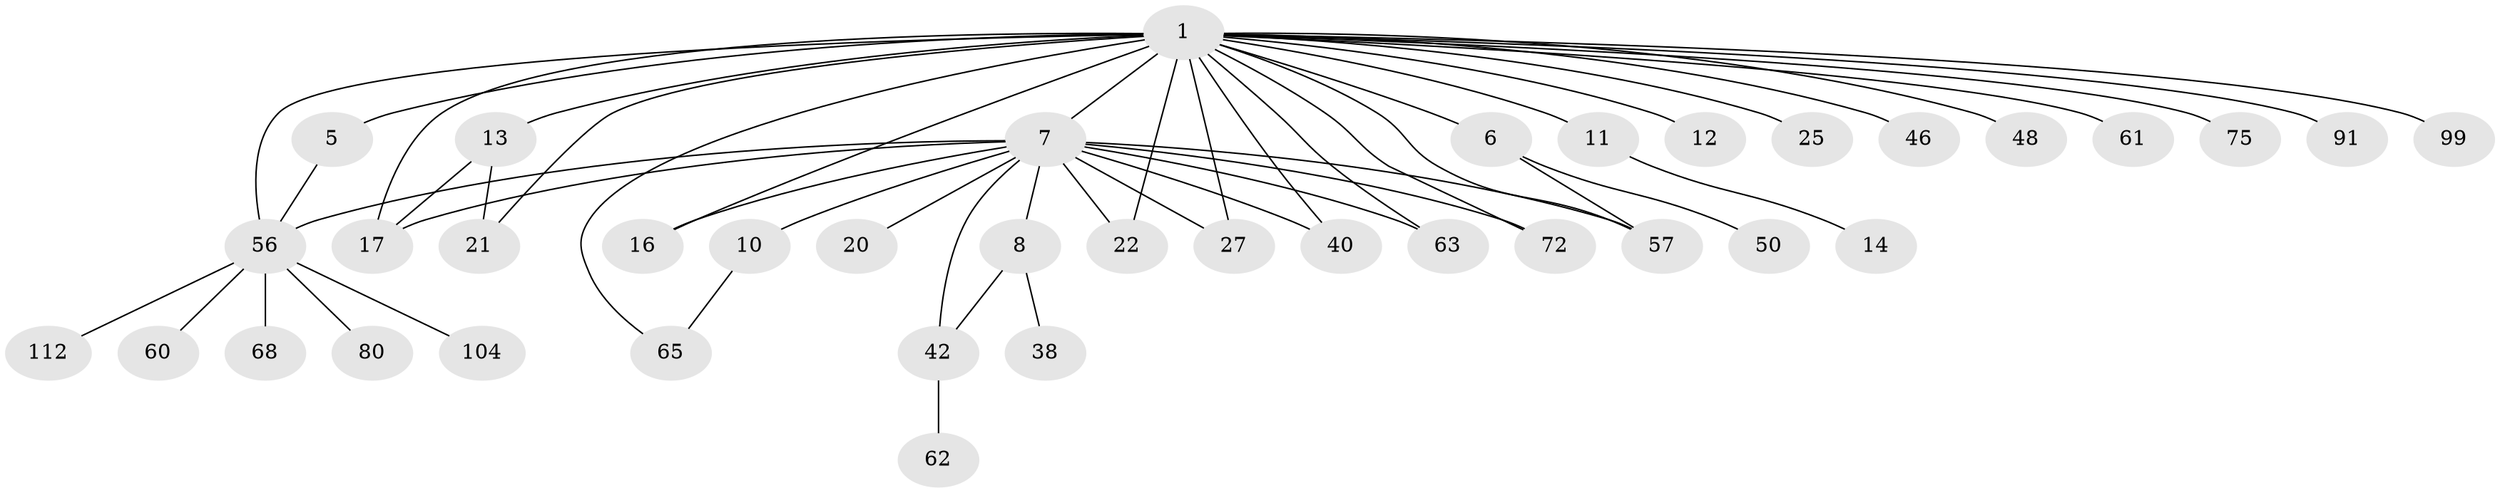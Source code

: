 // original degree distribution, {8: 0.023622047244094488, 40: 0.007874015748031496, 12: 0.015748031496062992, 1: 0.41732283464566927, 4: 0.06299212598425197, 7: 0.023622047244094488, 22: 0.007874015748031496, 3: 0.11811023622047244, 6: 0.015748031496062992, 2: 0.28346456692913385, 9: 0.015748031496062992, 5: 0.007874015748031496}
// Generated by graph-tools (version 1.1) at 2025/18/03/04/25 18:18:08]
// undirected, 38 vertices, 52 edges
graph export_dot {
graph [start="1"]
  node [color=gray90,style=filled];
  1 [super="+34+125+19+2"];
  5 [super="+32"];
  6 [super="+96+107+47"];
  7 [super="+30+35+9+45+116+31+39+23+53+52+33+15"];
  8;
  10;
  11;
  12;
  13 [super="+78+88+103"];
  14;
  16;
  17 [super="+59"];
  20;
  21 [super="+123+28"];
  22 [super="+119+114"];
  25 [super="+106"];
  27 [super="+66"];
  38 [super="+93"];
  40 [super="+69+113+81"];
  42 [super="+54"];
  46;
  48 [super="+73"];
  50;
  56;
  57;
  60;
  61;
  62;
  63;
  65;
  68;
  72 [super="+90"];
  75;
  80;
  91;
  99;
  104;
  112;
  1 -- 11 [weight=2];
  1 -- 72 [weight=2];
  1 -- 7 [weight=13];
  1 -- 65;
  1 -- 5;
  1 -- 6 [weight=5];
  1 -- 12 [weight=2];
  1 -- 13 [weight=3];
  1 -- 75;
  1 -- 16;
  1 -- 21;
  1 -- 22 [weight=2];
  1 -- 25 [weight=2];
  1 -- 27 [weight=2];
  1 -- 91;
  1 -- 99;
  1 -- 40;
  1 -- 46 [weight=2];
  1 -- 48 [weight=3];
  1 -- 56;
  1 -- 57;
  1 -- 61;
  1 -- 63;
  1 -- 17 [weight=2];
  5 -- 56;
  6 -- 57;
  6 -- 50;
  7 -- 8;
  7 -- 10;
  7 -- 56;
  7 -- 22 [weight=2];
  7 -- 57 [weight=2];
  7 -- 40;
  7 -- 20 [weight=2];
  7 -- 42;
  7 -- 27;
  7 -- 72;
  7 -- 16;
  7 -- 63;
  7 -- 17 [weight=2];
  8 -- 38;
  8 -- 42;
  10 -- 65;
  11 -- 14;
  13 -- 17;
  13 -- 21;
  42 -- 62;
  56 -- 60;
  56 -- 68;
  56 -- 80;
  56 -- 104;
  56 -- 112;
}
